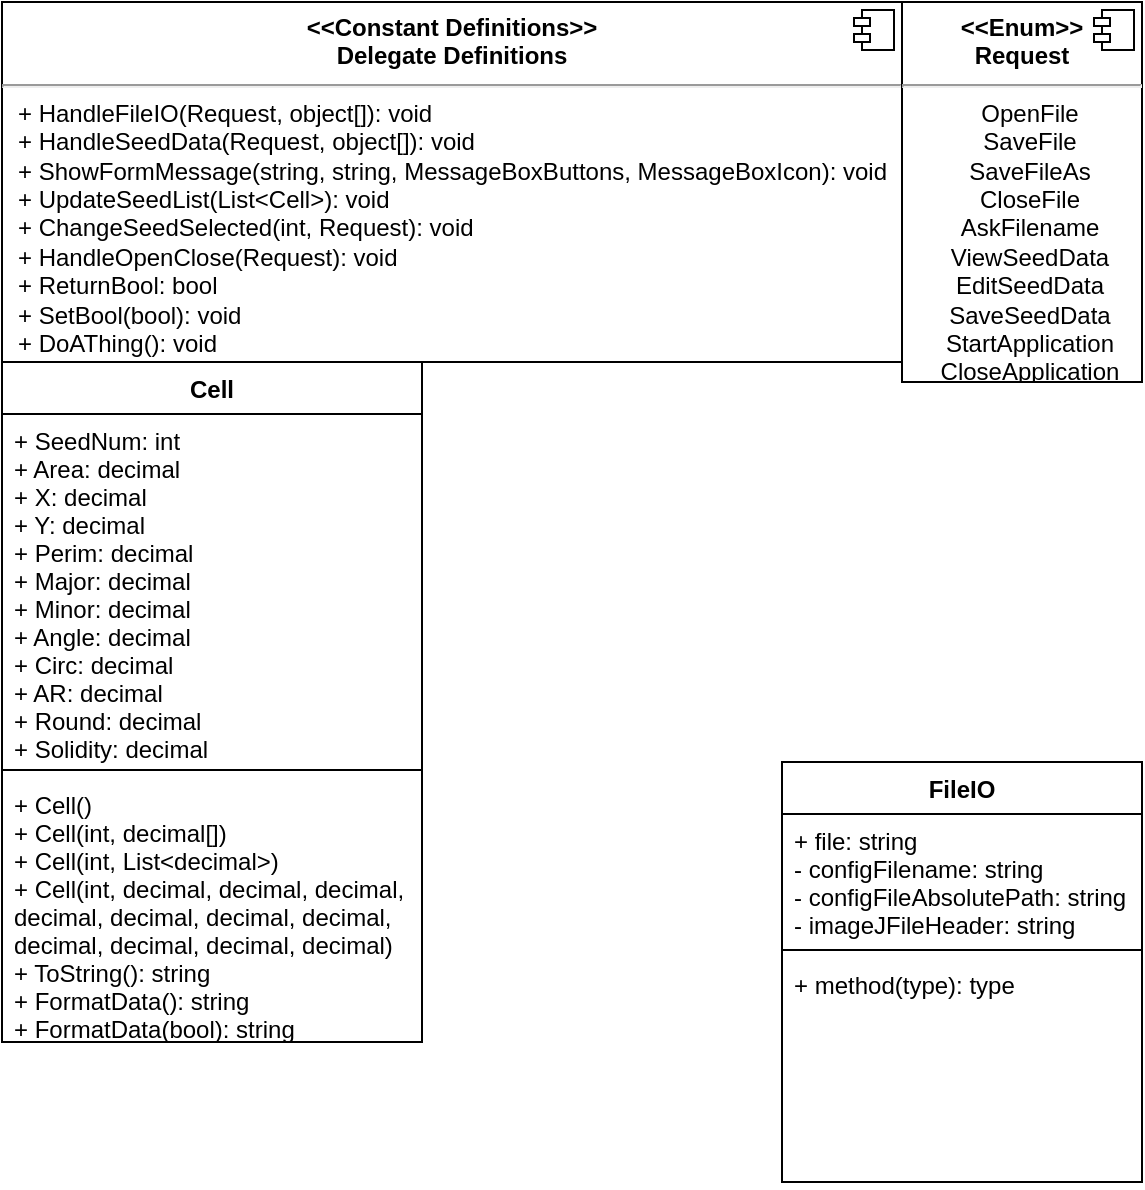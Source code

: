 <mxfile version="13.5.7" type="device"><diagram id="cPtSJGvhlrRlgOc6JvaC" name="ImageJImporter"><mxGraphModel dx="424" dy="499" grid="1" gridSize="10" guides="1" tooltips="1" connect="1" arrows="1" fold="1" page="1" pageScale="1" pageWidth="1100" pageHeight="1000" math="0" shadow="0"><root><mxCell id="0"/><mxCell id="1" parent="0"/><mxCell id="f61h1Y6CG2kQUPXXgaYB-3" value="&lt;p style=&quot;margin: 0px ; margin-top: 6px ; text-align: center&quot;&gt;&lt;b&gt;&amp;lt;&amp;lt;Constant Definitions&amp;gt;&amp;gt;&lt;br&gt;Delegate Definitions&lt;/b&gt;&lt;/p&gt;&lt;hr&gt;&lt;p style=&quot;margin: 0px ; margin-left: 8px&quot;&gt;+ HandleFileIO(Request, object[]): void&lt;br&gt;+ HandleSeedData(Request, object[]): void&lt;/p&gt;&lt;p style=&quot;margin: 0px ; margin-left: 8px&quot;&gt;+ ShowFormMessage(string, string, MessageBoxButtons, MessageBoxIcon): void&lt;/p&gt;&lt;p style=&quot;margin: 0px ; margin-left: 8px&quot;&gt;+ UpdateSeedList(List&amp;lt;Cell&amp;gt;): void&lt;/p&gt;&lt;p style=&quot;margin: 0px ; margin-left: 8px&quot;&gt;+ ChangeSeedSelected(int, Request): void&lt;/p&gt;&lt;p style=&quot;margin: 0px ; margin-left: 8px&quot;&gt;+ HandleOpenClose(Request): void&lt;/p&gt;&lt;p style=&quot;margin: 0px ; margin-left: 8px&quot;&gt;+ ReturnBool: bool&lt;/p&gt;&lt;p style=&quot;margin: 0px ; margin-left: 8px&quot;&gt;+ SetBool(bool): void&lt;/p&gt;&lt;p style=&quot;margin: 0px ; margin-left: 8px&quot;&gt;+ DoAThing(): void&lt;/p&gt;" style="align=left;overflow=fill;html=1;dropTarget=0;" vertex="1" parent="1"><mxGeometry width="450" height="180" as="geometry"/></mxCell><mxCell id="f61h1Y6CG2kQUPXXgaYB-4" value="" style="shape=component;jettyWidth=8;jettyHeight=4;" vertex="1" parent="f61h1Y6CG2kQUPXXgaYB-3"><mxGeometry x="1" width="20" height="20" relative="1" as="geometry"><mxPoint x="-24" y="4" as="offset"/></mxGeometry></mxCell><mxCell id="f61h1Y6CG2kQUPXXgaYB-7" value="&lt;p style=&quot;margin: 0px ; margin-top: 6px ; text-align: center&quot;&gt;&lt;b&gt;&amp;lt;&amp;lt;Enum&amp;gt;&amp;gt;&lt;br&gt;Request&lt;/b&gt;&lt;/p&gt;&lt;hr style=&quot;text-align: center&quot;&gt;&lt;p style=&quot;text-align: center ; margin: 0px 0px 0px 8px&quot;&gt;OpenFile&lt;/p&gt;&lt;p style=&quot;text-align: center ; margin: 0px 0px 0px 8px&quot;&gt;SaveFile&lt;/p&gt;&lt;p style=&quot;text-align: center ; margin: 0px 0px 0px 8px&quot;&gt;SaveFileAs&lt;/p&gt;&lt;p style=&quot;text-align: center ; margin: 0px 0px 0px 8px&quot;&gt;CloseFile&lt;/p&gt;&lt;p style=&quot;text-align: center ; margin: 0px 0px 0px 8px&quot;&gt;AskFilename&lt;/p&gt;&lt;p style=&quot;text-align: center ; margin: 0px 0px 0px 8px&quot;&gt;ViewSeedData&lt;/p&gt;&lt;p style=&quot;text-align: center ; margin: 0px 0px 0px 8px&quot;&gt;EditSeedData&lt;/p&gt;&lt;p style=&quot;text-align: center ; margin: 0px 0px 0px 8px&quot;&gt;SaveSeedData&lt;/p&gt;&lt;p style=&quot;text-align: center ; margin: 0px 0px 0px 8px&quot;&gt;StartApplication&lt;/p&gt;&lt;p style=&quot;text-align: center ; margin: 0px 0px 0px 8px&quot;&gt;CloseApplication&lt;/p&gt;" style="align=left;overflow=fill;html=1;dropTarget=0;" vertex="1" parent="1"><mxGeometry x="450" width="120" height="190" as="geometry"/></mxCell><mxCell id="f61h1Y6CG2kQUPXXgaYB-8" value="" style="shape=component;jettyWidth=8;jettyHeight=4;" vertex="1" parent="f61h1Y6CG2kQUPXXgaYB-7"><mxGeometry x="1" width="20" height="20" relative="1" as="geometry"><mxPoint x="-24" y="4" as="offset"/></mxGeometry></mxCell><mxCell id="f61h1Y6CG2kQUPXXgaYB-13" value="Cell" style="swimlane;fontStyle=1;align=center;verticalAlign=top;childLayout=stackLayout;horizontal=1;startSize=26;horizontalStack=0;resizeParent=1;resizeParentMax=0;resizeLast=0;collapsible=1;marginBottom=0;" vertex="1" parent="1"><mxGeometry y="180" width="210" height="340" as="geometry"/></mxCell><mxCell id="f61h1Y6CG2kQUPXXgaYB-14" value="+ SeedNum: int&#10;+ Area: decimal&#10;+ X: decimal&#10;+ Y: decimal&#10;+ Perim: decimal&#10;+ Major: decimal&#10;+ Minor: decimal&#10;+ Angle: decimal&#10;+ Circ: decimal&#10;+ AR: decimal&#10;+ Round: decimal&#10;+ Solidity: decimal" style="text;strokeColor=none;fillColor=none;align=left;verticalAlign=top;spacingLeft=4;spacingRight=4;overflow=hidden;rotatable=0;points=[[0,0.5],[1,0.5]];portConstraint=eastwest;" vertex="1" parent="f61h1Y6CG2kQUPXXgaYB-13"><mxGeometry y="26" width="210" height="174" as="geometry"/></mxCell><mxCell id="f61h1Y6CG2kQUPXXgaYB-15" value="" style="line;strokeWidth=1;fillColor=none;align=left;verticalAlign=middle;spacingTop=-1;spacingLeft=3;spacingRight=3;rotatable=0;labelPosition=right;points=[];portConstraint=eastwest;" vertex="1" parent="f61h1Y6CG2kQUPXXgaYB-13"><mxGeometry y="200" width="210" height="8" as="geometry"/></mxCell><mxCell id="f61h1Y6CG2kQUPXXgaYB-16" value="+ Cell()&#10;+ Cell(int, decimal[])&#10;+ Cell(int, List&lt;decimal&gt;)&#10;+ Cell(int, decimal, decimal, decimal,&#10;decimal, decimal, decimal, decimal,&#10;decimal, decimal, decimal, decimal)&#10;+ ToString(): string&#10;+ FormatData(): string&#10;+ FormatData(bool): string" style="text;strokeColor=none;fillColor=none;align=left;verticalAlign=top;spacingLeft=4;spacingRight=4;overflow=hidden;rotatable=0;points=[[0,0.5],[1,0.5]];portConstraint=eastwest;" vertex="1" parent="f61h1Y6CG2kQUPXXgaYB-13"><mxGeometry y="208" width="210" height="132" as="geometry"/></mxCell><mxCell id="f61h1Y6CG2kQUPXXgaYB-17" value="FileIO" style="swimlane;fontStyle=1;align=center;verticalAlign=top;childLayout=stackLayout;horizontal=1;startSize=26;horizontalStack=0;resizeParent=1;resizeParentMax=0;resizeLast=0;collapsible=1;marginBottom=0;" vertex="1" parent="1"><mxGeometry x="390" y="380" width="180" height="210" as="geometry"/></mxCell><mxCell id="f61h1Y6CG2kQUPXXgaYB-18" value="+ file: string&#10;- configFilename: string&#10;- configFileAbsolutePath: string&#10;- imageJFileHeader: string" style="text;strokeColor=none;fillColor=none;align=left;verticalAlign=top;spacingLeft=4;spacingRight=4;overflow=hidden;rotatable=0;points=[[0,0.5],[1,0.5]];portConstraint=eastwest;" vertex="1" parent="f61h1Y6CG2kQUPXXgaYB-17"><mxGeometry y="26" width="180" height="64" as="geometry"/></mxCell><mxCell id="f61h1Y6CG2kQUPXXgaYB-19" value="" style="line;strokeWidth=1;fillColor=none;align=left;verticalAlign=middle;spacingTop=-1;spacingLeft=3;spacingRight=3;rotatable=0;labelPosition=right;points=[];portConstraint=eastwest;" vertex="1" parent="f61h1Y6CG2kQUPXXgaYB-17"><mxGeometry y="90" width="180" height="8" as="geometry"/></mxCell><mxCell id="f61h1Y6CG2kQUPXXgaYB-20" value="+ method(type): type" style="text;strokeColor=none;fillColor=none;align=left;verticalAlign=top;spacingLeft=4;spacingRight=4;overflow=hidden;rotatable=0;points=[[0,0.5],[1,0.5]];portConstraint=eastwest;" vertex="1" parent="f61h1Y6CG2kQUPXXgaYB-17"><mxGeometry y="98" width="180" height="112" as="geometry"/></mxCell></root></mxGraphModel></diagram></mxfile>